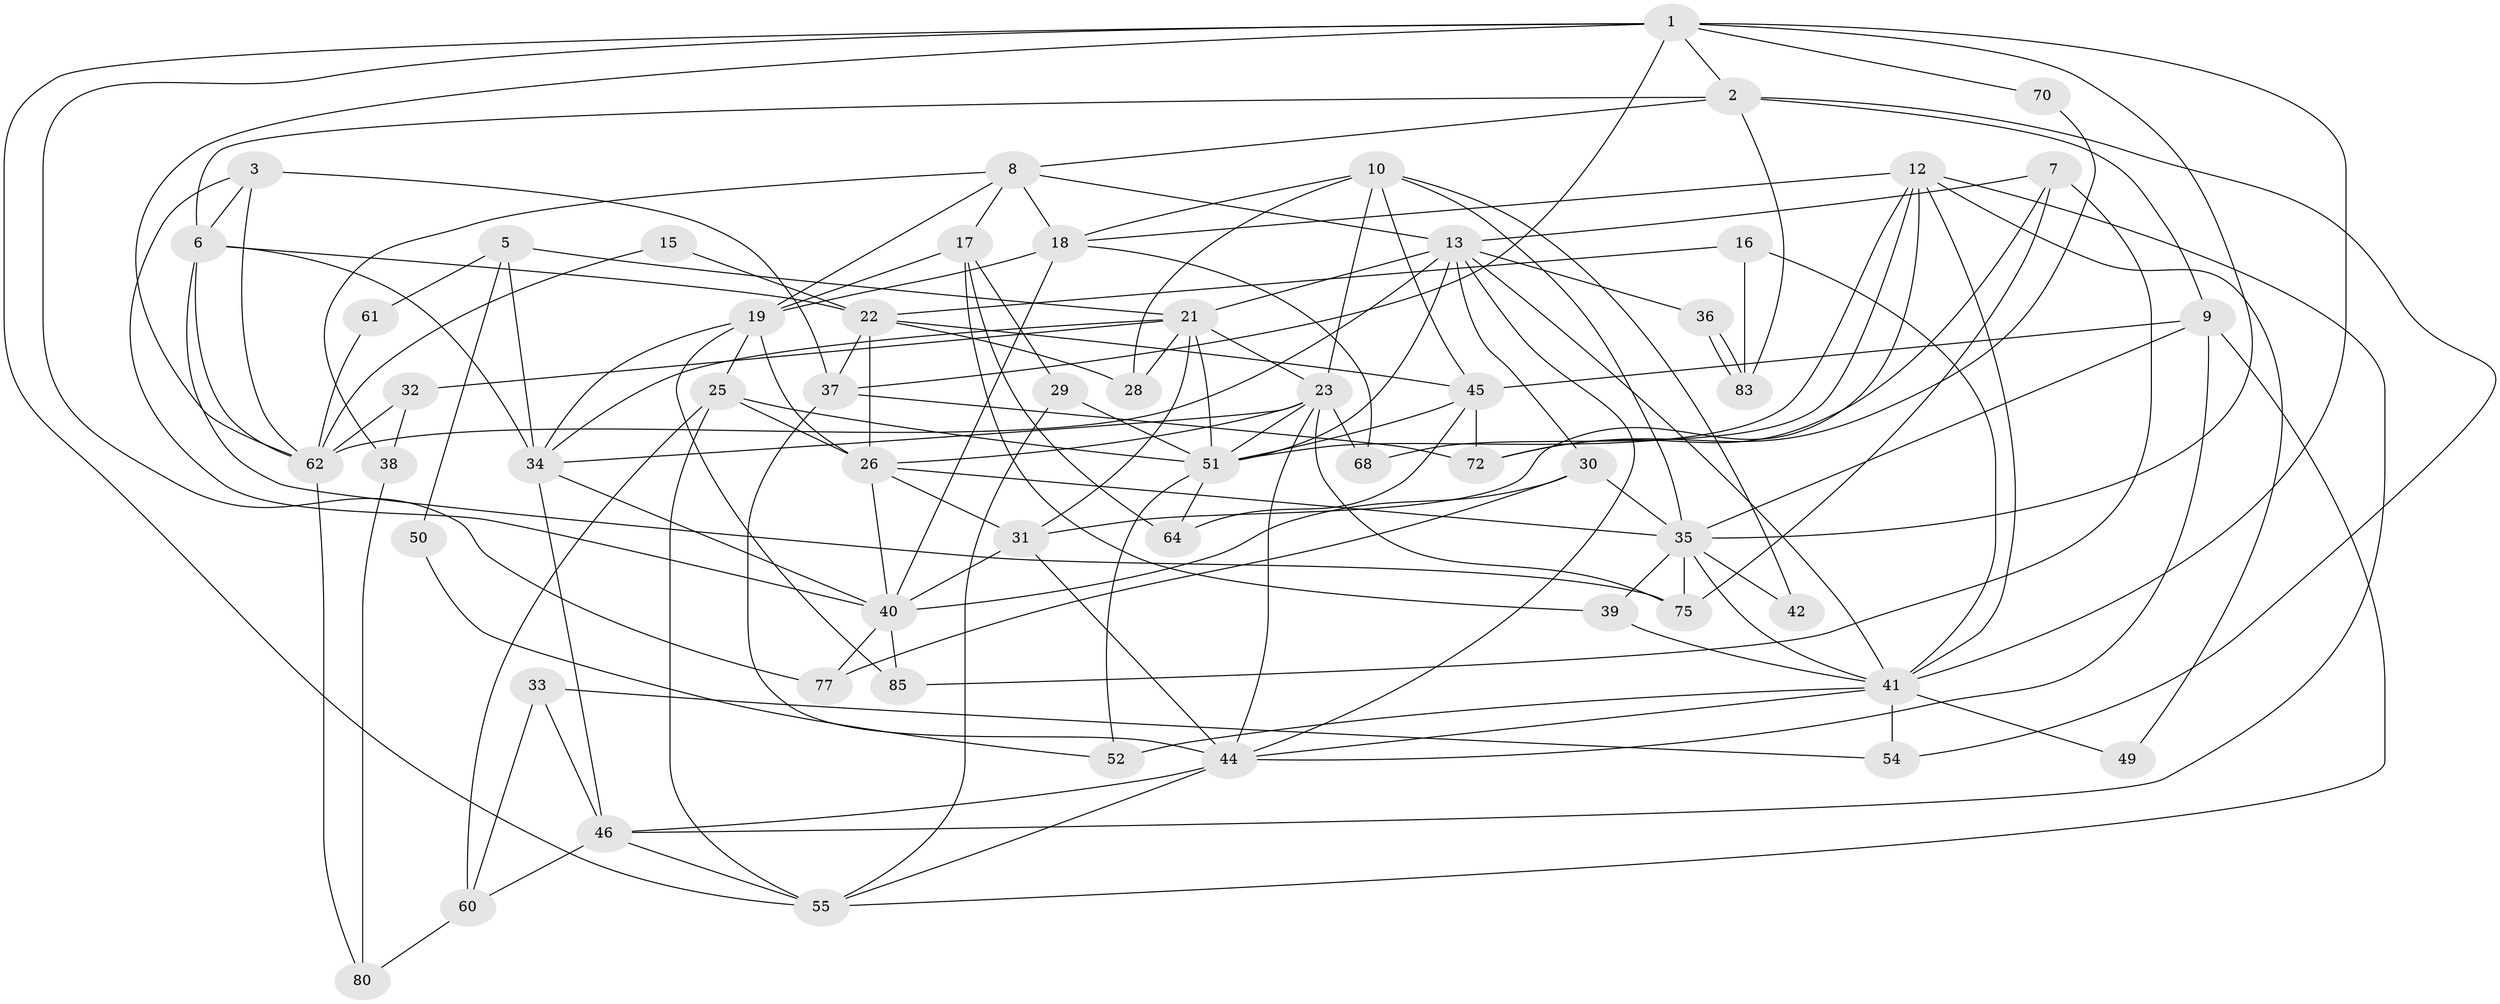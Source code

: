 // original degree distribution, {6: 0.12359550561797752, 3: 0.3146067415730337, 5: 0.19101123595505617, 2: 0.14606741573033707, 4: 0.1797752808988764, 7: 0.02247191011235955, 8: 0.011235955056179775, 9: 0.011235955056179775}
// Generated by graph-tools (version 1.1) at 2025/11/02/27/25 16:11:19]
// undirected, 57 vertices, 141 edges
graph export_dot {
graph [start="1"]
  node [color=gray90,style=filled];
  1 [super="+27"];
  2 [super="+24"];
  3 [super="+4"];
  5 [super="+53"];
  6 [super="+71"];
  7 [super="+11"];
  8;
  9 [super="+14"];
  10 [super="+74"];
  12 [super="+48"];
  13 [super="+82"];
  15;
  16 [super="+67"];
  17 [super="+88"];
  18 [super="+65"];
  19 [super="+20"];
  21 [super="+58"];
  22 [super="+78"];
  23 [super="+84"];
  25 [super="+43"];
  26 [super="+73"];
  28 [super="+63"];
  29;
  30;
  31 [super="+86"];
  32;
  33;
  34 [super="+87"];
  35 [super="+69"];
  36;
  37 [super="+81"];
  38;
  39;
  40 [super="+89"];
  41 [super="+79"];
  42;
  44 [super="+47"];
  45 [super="+59"];
  46 [super="+57"];
  49;
  50;
  51 [super="+66"];
  52;
  54;
  55 [super="+56"];
  60;
  61;
  62 [super="+76"];
  64;
  68;
  70;
  72;
  75;
  77;
  80;
  83;
  85;
  1 -- 41;
  1 -- 62;
  1 -- 35;
  1 -- 37;
  1 -- 70;
  1 -- 77;
  1 -- 2;
  1 -- 55;
  2 -- 8;
  2 -- 6;
  2 -- 83;
  2 -- 54;
  2 -- 9;
  3 -- 40;
  3 -- 6 [weight=2];
  3 -- 37;
  3 -- 62;
  5 -- 34;
  5 -- 50;
  5 -- 61;
  5 -- 21;
  6 -- 75;
  6 -- 62;
  6 -- 34;
  6 -- 22;
  7 -- 75;
  7 -- 13;
  7 -- 72;
  7 -- 85;
  8 -- 19;
  8 -- 38;
  8 -- 17;
  8 -- 18;
  8 -- 13;
  9 -- 45;
  9 -- 35;
  9 -- 44;
  9 -- 55;
  10 -- 23;
  10 -- 35 [weight=2];
  10 -- 42;
  10 -- 45;
  10 -- 18;
  10 -- 28;
  12 -- 46;
  12 -- 68;
  12 -- 51;
  12 -- 49;
  12 -- 18;
  12 -- 41;
  12 -- 31;
  13 -- 62;
  13 -- 44;
  13 -- 21;
  13 -- 51;
  13 -- 36;
  13 -- 41;
  13 -- 30;
  15 -- 62;
  15 -- 22;
  16 -- 83;
  16 -- 41;
  16 -- 22;
  17 -- 64;
  17 -- 29;
  17 -- 39;
  17 -- 19;
  18 -- 40;
  18 -- 19;
  18 -- 68;
  19 -- 26 [weight=2];
  19 -- 85;
  19 -- 34;
  19 -- 25;
  21 -- 28;
  21 -- 31;
  21 -- 32;
  21 -- 23;
  21 -- 51;
  21 -- 34;
  22 -- 37;
  22 -- 26;
  22 -- 28;
  22 -- 45 [weight=2];
  23 -- 68;
  23 -- 51;
  23 -- 26;
  23 -- 75;
  23 -- 44;
  23 -- 34;
  25 -- 60;
  25 -- 51;
  25 -- 26;
  25 -- 55;
  26 -- 35;
  26 -- 40;
  26 -- 31;
  29 -- 55;
  29 -- 51;
  30 -- 35;
  30 -- 77;
  30 -- 40;
  31 -- 44;
  31 -- 40;
  32 -- 38;
  32 -- 62;
  33 -- 60;
  33 -- 46;
  33 -- 54;
  34 -- 40;
  34 -- 46;
  35 -- 39;
  35 -- 75;
  35 -- 42;
  35 -- 41;
  36 -- 83;
  36 -- 83;
  37 -- 72;
  37 -- 44;
  38 -- 80;
  39 -- 41;
  40 -- 77;
  40 -- 85;
  41 -- 54;
  41 -- 44;
  41 -- 49;
  41 -- 52;
  44 -- 46;
  44 -- 55;
  45 -- 72;
  45 -- 64;
  45 -- 51;
  46 -- 55;
  46 -- 60;
  50 -- 52;
  51 -- 52;
  51 -- 64;
  60 -- 80;
  61 -- 62;
  62 -- 80;
  70 -- 72;
}

